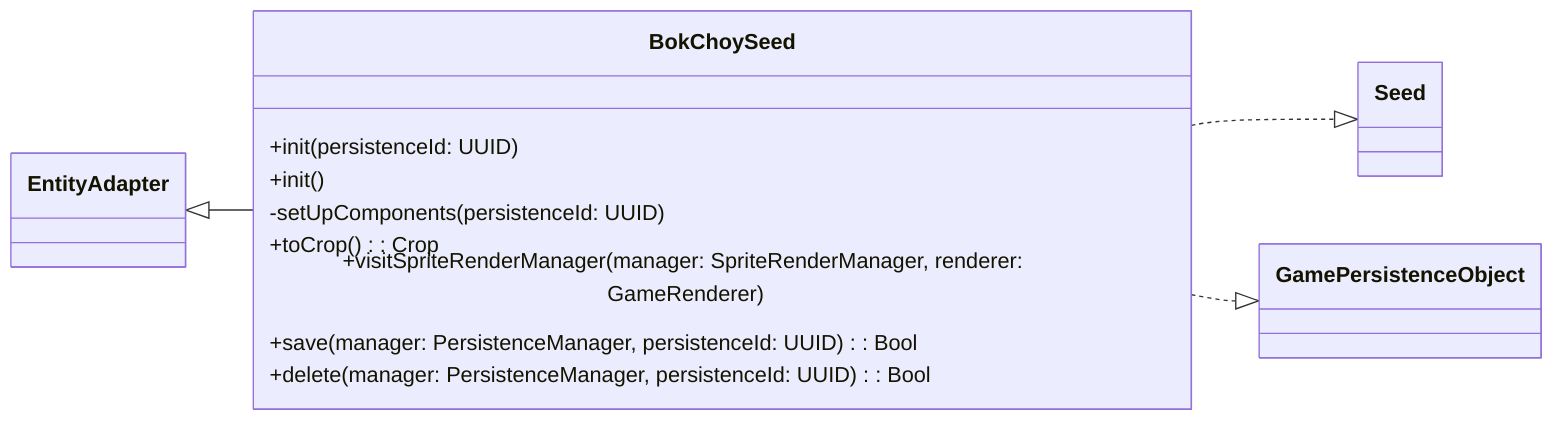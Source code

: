 classDiagram
    direction LR

    class EntityAdapter
    interface Seed
    interface GamePersistenceObject

    class BokChoySeed {
        +init(persistenceId: UUID)
        +init()
        -setUpComponents(persistenceId: UUID)
        +toCrop(): Crop
        +visitSpriteRenderManager(manager: SpriteRenderManager, renderer: GameRenderer)
        +save(manager: PersistenceManager, persistenceId: UUID): Bool
        +delete(manager: PersistenceManager, persistenceId: UUID): Bool
    }

    %% inheritance and realization %%
    EntityAdapter <|-- BokChoySeed
    BokChoySeed ..|> Seed
    BokChoySeed ..|> GamePersistenceObject